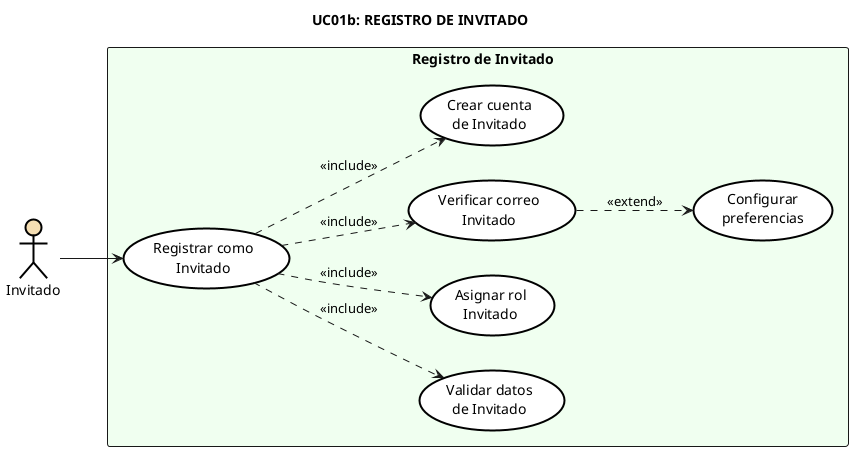 @startuml moduloUsuarios
left to right direction
skinparam packageStyle rectangle

skinparam usecase {
    BackgroundColor White
    BorderColor Black
    BorderThickness 2
}

skinparam actor {
    BackgroundColor White
    BorderColor Black
    BorderThickness 2
}

skinparam package {
    BorderThickness 2
    FontStyle bold
}

title UC01b: REGISTRO DE INVITADO

' ===== ACTORES =====
actor "Invitado" as Invitado #Wheat

' ===== SUBMÓDULO: REGISTRO DE INVITADO =====
package "   Registro de Invitado" #Honeydew {
    usecase (Registrar como\nInvitado) as UC01_I
    usecase (Validar datos\nde Invitado) as UC01_I1
    usecase (Asignar rol\nInvitado) as UC01_I2
    usecase (Verificar correo\nInvitado) as UC01_I3
    usecase (Configurar\npreferencias) as UC01_I4
    usecase (Crear cuenta\nde Invitado) as UC01_I5
}

' Actores - Registro
Invitado --> UC01_I

' Flujo Registro de Invitado
UC01_I ..> UC01_I1 : <<include>>
UC01_I ..> UC01_I2 : <<include>>
UC01_I ..> UC01_I3 : <<include>>
UC01_I3 ..> UC01_I4 : <<extend>>
UC01_I ..> UC01_I5 : <<include>>

@enduml
